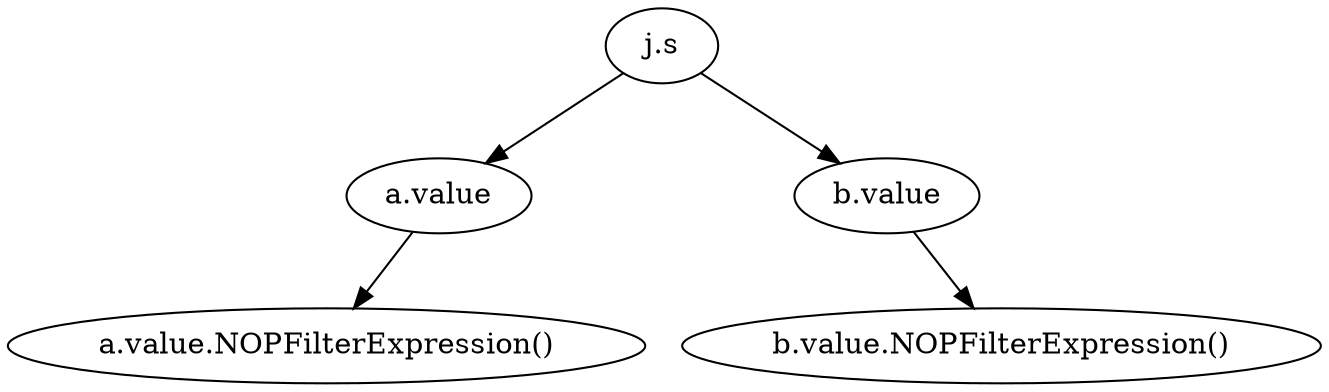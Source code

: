 strict digraph {


	"a.value" [  weight=0 ];

	"a.value" -> "a.value.NOPFilterExpression()" [  weight=0 ];

	"b.value" [  weight=0 ];

	"b.value" -> "b.value.NOPFilterExpression()" [  weight=0 ];

	"a.value.NOPFilterExpression()" [  weight=0 ];

	"b.value.NOPFilterExpression()" [  weight=0 ];

	"j.s" [  weight=0 ];

	"j.s" -> "a.value" [  weight=0 ];

	"j.s" -> "b.value" [  weight=0 ];

}
